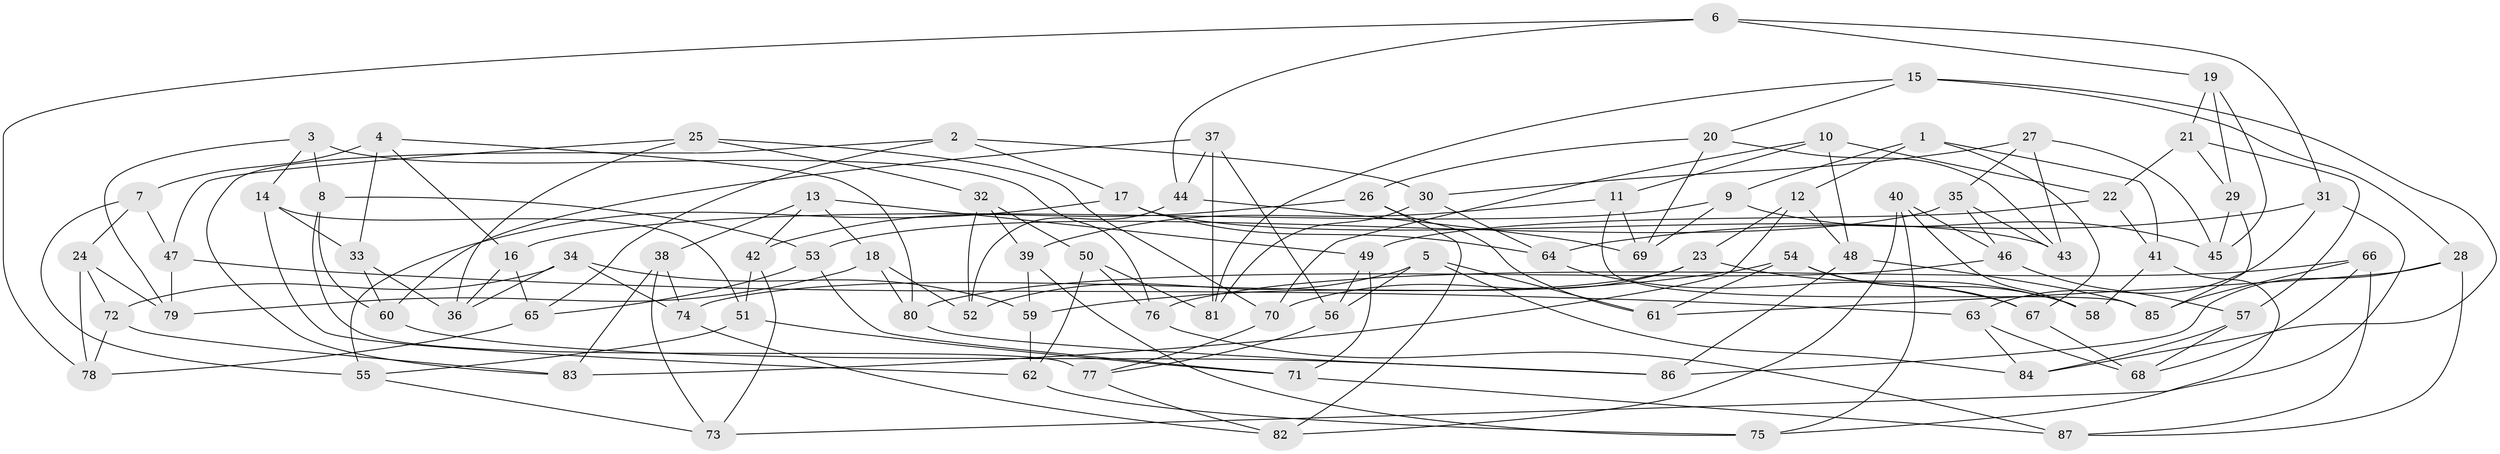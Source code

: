 // Generated by graph-tools (version 1.1) at 2025/02/03/09/25 03:02:55]
// undirected, 87 vertices, 174 edges
graph export_dot {
graph [start="1"]
  node [color=gray90,style=filled];
  1;
  2;
  3;
  4;
  5;
  6;
  7;
  8;
  9;
  10;
  11;
  12;
  13;
  14;
  15;
  16;
  17;
  18;
  19;
  20;
  21;
  22;
  23;
  24;
  25;
  26;
  27;
  28;
  29;
  30;
  31;
  32;
  33;
  34;
  35;
  36;
  37;
  38;
  39;
  40;
  41;
  42;
  43;
  44;
  45;
  46;
  47;
  48;
  49;
  50;
  51;
  52;
  53;
  54;
  55;
  56;
  57;
  58;
  59;
  60;
  61;
  62;
  63;
  64;
  65;
  66;
  67;
  68;
  69;
  70;
  71;
  72;
  73;
  74;
  75;
  76;
  77;
  78;
  79;
  80;
  81;
  82;
  83;
  84;
  85;
  86;
  87;
  1 -- 41;
  1 -- 67;
  1 -- 9;
  1 -- 12;
  2 -- 83;
  2 -- 65;
  2 -- 17;
  2 -- 30;
  3 -- 79;
  3 -- 8;
  3 -- 14;
  3 -- 76;
  4 -- 16;
  4 -- 7;
  4 -- 80;
  4 -- 33;
  5 -- 84;
  5 -- 52;
  5 -- 56;
  5 -- 61;
  6 -- 19;
  6 -- 31;
  6 -- 78;
  6 -- 44;
  7 -- 55;
  7 -- 47;
  7 -- 24;
  8 -- 77;
  8 -- 53;
  8 -- 60;
  9 -- 69;
  9 -- 45;
  9 -- 16;
  10 -- 48;
  10 -- 70;
  10 -- 22;
  10 -- 11;
  11 -- 39;
  11 -- 85;
  11 -- 69;
  12 -- 23;
  12 -- 48;
  12 -- 83;
  13 -- 38;
  13 -- 18;
  13 -- 42;
  13 -- 49;
  14 -- 33;
  14 -- 51;
  14 -- 62;
  15 -- 81;
  15 -- 20;
  15 -- 28;
  15 -- 84;
  16 -- 36;
  16 -- 65;
  17 -- 43;
  17 -- 55;
  17 -- 64;
  18 -- 79;
  18 -- 52;
  18 -- 80;
  19 -- 29;
  19 -- 45;
  19 -- 21;
  20 -- 43;
  20 -- 69;
  20 -- 26;
  21 -- 29;
  21 -- 57;
  21 -- 22;
  22 -- 41;
  22 -- 49;
  23 -- 58;
  23 -- 74;
  23 -- 70;
  24 -- 78;
  24 -- 79;
  24 -- 72;
  25 -- 32;
  25 -- 70;
  25 -- 47;
  25 -- 36;
  26 -- 42;
  26 -- 82;
  26 -- 61;
  27 -- 30;
  27 -- 45;
  27 -- 43;
  27 -- 35;
  28 -- 86;
  28 -- 87;
  28 -- 61;
  29 -- 45;
  29 -- 85;
  30 -- 64;
  30 -- 81;
  31 -- 64;
  31 -- 73;
  31 -- 63;
  32 -- 39;
  32 -- 50;
  32 -- 52;
  33 -- 36;
  33 -- 60;
  34 -- 59;
  34 -- 72;
  34 -- 36;
  34 -- 74;
  35 -- 46;
  35 -- 43;
  35 -- 53;
  37 -- 60;
  37 -- 44;
  37 -- 81;
  37 -- 56;
  38 -- 83;
  38 -- 74;
  38 -- 73;
  39 -- 75;
  39 -- 59;
  40 -- 75;
  40 -- 58;
  40 -- 82;
  40 -- 46;
  41 -- 58;
  41 -- 75;
  42 -- 73;
  42 -- 51;
  44 -- 69;
  44 -- 52;
  46 -- 80;
  46 -- 57;
  47 -- 79;
  47 -- 63;
  48 -- 85;
  48 -- 86;
  49 -- 56;
  49 -- 71;
  50 -- 81;
  50 -- 76;
  50 -- 62;
  51 -- 55;
  51 -- 71;
  53 -- 65;
  53 -- 71;
  54 -- 67;
  54 -- 61;
  54 -- 59;
  54 -- 58;
  55 -- 73;
  56 -- 77;
  57 -- 68;
  57 -- 84;
  59 -- 62;
  60 -- 86;
  62 -- 75;
  63 -- 68;
  63 -- 84;
  64 -- 67;
  65 -- 78;
  66 -- 76;
  66 -- 85;
  66 -- 87;
  66 -- 68;
  67 -- 68;
  70 -- 77;
  71 -- 87;
  72 -- 78;
  72 -- 83;
  74 -- 82;
  76 -- 87;
  77 -- 82;
  80 -- 86;
}
